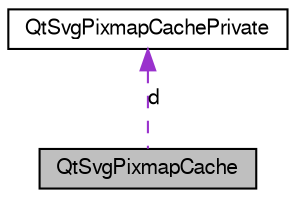 digraph G
{
  edge [fontname="FreeSans",fontsize="10",labelfontname="FreeSans",labelfontsize="10"];
  node [fontname="FreeSans",fontsize="10",shape=record];
  Node1 [label="QtSvgPixmapCache",height=0.2,width=0.4,color="black", fillcolor="grey75", style="filled" fontcolor="black"];
  Node2 -> Node1 [dir=back,color="darkorchid3",fontsize="10",style="dashed",label="d",fontname="FreeSans"];
  Node2 [label="QtSvgPixmapCachePrivate",height=0.2,width=0.4,color="black", fillcolor="white", style="filled",URL="$classQtSvgPixmapCachePrivate.html"];
}

